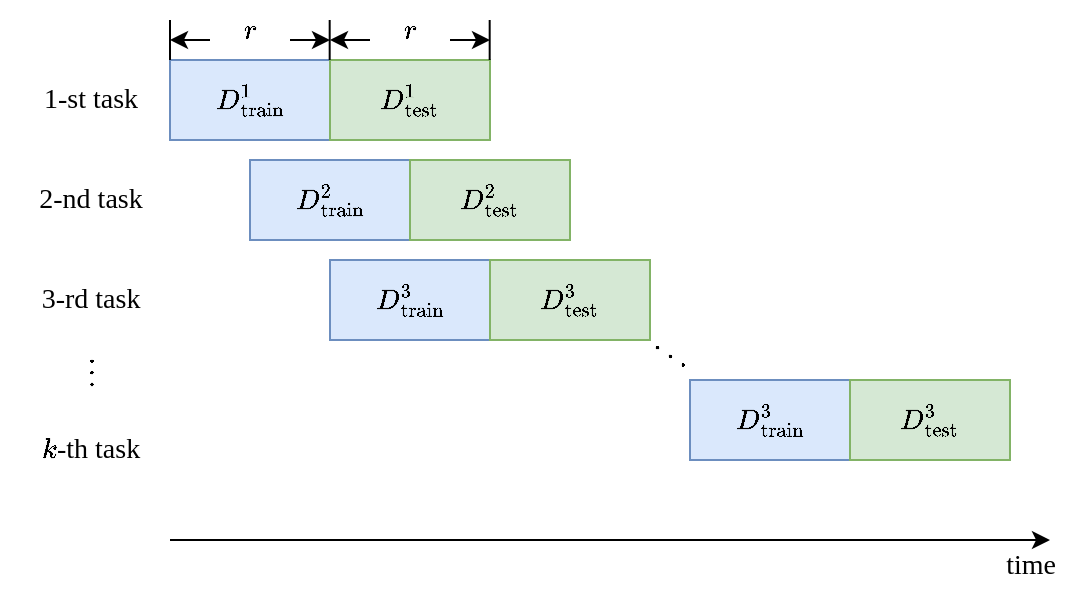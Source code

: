 <mxfile version="24.2.1" type="github">
  <diagram name="第 1 页" id="-favfwk0_6Bgqh363WiU">
    <mxGraphModel dx="779" dy="448" grid="1" gridSize="10" guides="1" tooltips="1" connect="1" arrows="1" fold="1" page="1" pageScale="1" pageWidth="827" pageHeight="1169" math="1" shadow="0">
      <root>
        <mxCell id="0" />
        <mxCell id="1" parent="0" />
        <mxCell id="jHQ71wUGAKdWTWvxTBNR-1" value="$$D^1_{\text{train}}$$" style="rounded=0;whiteSpace=wrap;html=1;fillColor=#dae8fc;strokeColor=#6c8ebf;" vertex="1" parent="1">
          <mxGeometry x="120" y="440" width="80" height="40" as="geometry" />
        </mxCell>
        <mxCell id="jHQ71wUGAKdWTWvxTBNR-2" value="$$D^1_{\text{test}}$$" style="rounded=0;whiteSpace=wrap;html=1;fillColor=#d5e8d4;strokeColor=#82b366;" vertex="1" parent="1">
          <mxGeometry x="200" y="440" width="80" height="40" as="geometry" />
        </mxCell>
        <mxCell id="jHQ71wUGAKdWTWvxTBNR-13" value="$$D^2_{\text{train}}$$" style="rounded=0;whiteSpace=wrap;html=1;fillColor=#dae8fc;strokeColor=#6c8ebf;" vertex="1" parent="1">
          <mxGeometry x="160" y="490" width="80" height="40" as="geometry" />
        </mxCell>
        <mxCell id="jHQ71wUGAKdWTWvxTBNR-14" value="$$D^2_{\text{test}}$$" style="rounded=0;whiteSpace=wrap;html=1;fillColor=#d5e8d4;strokeColor=#82b366;" vertex="1" parent="1">
          <mxGeometry x="240" y="490" width="80" height="40" as="geometry" />
        </mxCell>
        <mxCell id="jHQ71wUGAKdWTWvxTBNR-15" value="$$D^3_{\text{train}}$$" style="rounded=0;whiteSpace=wrap;html=1;fillColor=#dae8fc;strokeColor=#6c8ebf;" vertex="1" parent="1">
          <mxGeometry x="200" y="540" width="80" height="40" as="geometry" />
        </mxCell>
        <mxCell id="jHQ71wUGAKdWTWvxTBNR-16" value="$$D^3_{\text{test}}$$" style="rounded=0;whiteSpace=wrap;html=1;fillColor=#d5e8d4;strokeColor=#82b366;" vertex="1" parent="1">
          <mxGeometry x="280" y="540" width="80" height="40" as="geometry" />
        </mxCell>
        <mxCell id="jHQ71wUGAKdWTWvxTBNR-17" value="$$D^3_{\text{train}}$$" style="rounded=0;whiteSpace=wrap;html=1;fillColor=#dae8fc;strokeColor=#6c8ebf;" vertex="1" parent="1">
          <mxGeometry x="380" y="600" width="80" height="40" as="geometry" />
        </mxCell>
        <mxCell id="jHQ71wUGAKdWTWvxTBNR-18" value="$$D^3_{\text{test}}$$" style="rounded=0;whiteSpace=wrap;html=1;fillColor=#d5e8d4;strokeColor=#82b366;" vertex="1" parent="1">
          <mxGeometry x="460" y="600" width="80" height="40" as="geometry" />
        </mxCell>
        <mxCell id="jHQ71wUGAKdWTWvxTBNR-19" value="$$\ddots$$" style="text;html=1;align=center;verticalAlign=middle;resizable=0;points=[];autosize=1;strokeColor=none;fillColor=none;" vertex="1" parent="1">
          <mxGeometry x="330" y="570" width="80" height="30" as="geometry" />
        </mxCell>
        <mxCell id="jHQ71wUGAKdWTWvxTBNR-20" value="" style="endArrow=classic;html=1;rounded=0;" edge="1" parent="1">
          <mxGeometry width="50" height="50" relative="1" as="geometry">
            <mxPoint x="120" y="680" as="sourcePoint" />
            <mxPoint x="560" y="680" as="targetPoint" />
          </mxGeometry>
        </mxCell>
        <mxCell id="jHQ71wUGAKdWTWvxTBNR-21" value="&lt;font style=&quot;font-size: 14px;&quot; face=&quot;Times New Roman&quot;&gt;time&lt;/font&gt;" style="text;html=1;align=center;verticalAlign=middle;resizable=0;points=[];autosize=1;strokeColor=none;fillColor=none;" vertex="1" parent="1">
          <mxGeometry x="525" y="678" width="50" height="30" as="geometry" />
        </mxCell>
        <mxCell id="jHQ71wUGAKdWTWvxTBNR-22" value="&lt;font style=&quot;font-size: 14px;&quot; face=&quot;Times New Roman&quot;&gt;1-st task&lt;/font&gt;" style="text;html=1;align=center;verticalAlign=middle;resizable=0;points=[];autosize=1;strokeColor=none;fillColor=none;" vertex="1" parent="1">
          <mxGeometry x="45" y="445" width="70" height="30" as="geometry" />
        </mxCell>
        <mxCell id="jHQ71wUGAKdWTWvxTBNR-23" value="&lt;font style=&quot;font-size: 14px;&quot; face=&quot;Times New Roman&quot;&gt;2-nd task&lt;/font&gt;" style="text;html=1;align=center;verticalAlign=middle;resizable=0;points=[];autosize=1;strokeColor=none;fillColor=none;" vertex="1" parent="1">
          <mxGeometry x="40" y="495" width="80" height="30" as="geometry" />
        </mxCell>
        <mxCell id="jHQ71wUGAKdWTWvxTBNR-24" value="&lt;font style=&quot;font-size: 14px;&quot; face=&quot;Times New Roman&quot;&gt;3-rd task&lt;/font&gt;" style="text;html=1;align=center;verticalAlign=middle;resizable=0;points=[];autosize=1;strokeColor=none;fillColor=none;" vertex="1" parent="1">
          <mxGeometry x="45" y="545" width="70" height="30" as="geometry" />
        </mxCell>
        <mxCell id="jHQ71wUGAKdWTWvxTBNR-25" value="$$\vdots$$" style="text;html=1;align=center;verticalAlign=middle;resizable=0;points=[];autosize=1;strokeColor=none;fillColor=none;" vertex="1" parent="1">
          <mxGeometry x="40" y="580" width="80" height="30" as="geometry" />
        </mxCell>
        <mxCell id="jHQ71wUGAKdWTWvxTBNR-26" value="&lt;font style=&quot;font-size: 14px;&quot; face=&quot;Times New Roman&quot;&gt;\(k\)-th task&lt;/font&gt;" style="text;html=1;align=center;verticalAlign=middle;resizable=0;points=[];autosize=1;strokeColor=none;fillColor=none;" vertex="1" parent="1">
          <mxGeometry x="35" y="620" width="90" height="30" as="geometry" />
        </mxCell>
        <mxCell id="jHQ71wUGAKdWTWvxTBNR-27" value="" style="endArrow=none;html=1;rounded=0;exitX=0;exitY=0;exitDx=0;exitDy=0;" edge="1" parent="1" source="jHQ71wUGAKdWTWvxTBNR-1">
          <mxGeometry width="50" height="50" relative="1" as="geometry">
            <mxPoint x="290" y="400" as="sourcePoint" />
            <mxPoint x="120" y="420" as="targetPoint" />
          </mxGeometry>
        </mxCell>
        <mxCell id="jHQ71wUGAKdWTWvxTBNR-28" value="" style="endArrow=classic;html=1;rounded=0;" edge="1" parent="1">
          <mxGeometry width="50" height="50" relative="1" as="geometry">
            <mxPoint x="140" y="430" as="sourcePoint" />
            <mxPoint x="120" y="430" as="targetPoint" />
          </mxGeometry>
        </mxCell>
        <mxCell id="jHQ71wUGAKdWTWvxTBNR-29" value="$$r$$" style="text;html=1;align=center;verticalAlign=middle;resizable=0;points=[];autosize=1;strokeColor=none;fillColor=none;" vertex="1" parent="1">
          <mxGeometry x="135" y="410" width="50" height="30" as="geometry" />
        </mxCell>
        <mxCell id="jHQ71wUGAKdWTWvxTBNR-30" value="" style="endArrow=classic;html=1;rounded=0;" edge="1" parent="1">
          <mxGeometry width="50" height="50" relative="1" as="geometry">
            <mxPoint x="180" y="430" as="sourcePoint" />
            <mxPoint x="200" y="430" as="targetPoint" />
          </mxGeometry>
        </mxCell>
        <mxCell id="jHQ71wUGAKdWTWvxTBNR-31" value="" style="endArrow=none;html=1;rounded=0;exitX=0;exitY=0;exitDx=0;exitDy=0;" edge="1" parent="1">
          <mxGeometry width="50" height="50" relative="1" as="geometry">
            <mxPoint x="199.84" y="440" as="sourcePoint" />
            <mxPoint x="199.84" y="420" as="targetPoint" />
          </mxGeometry>
        </mxCell>
        <mxCell id="jHQ71wUGAKdWTWvxTBNR-32" value="" style="endArrow=classic;html=1;rounded=0;" edge="1" parent="1">
          <mxGeometry width="50" height="50" relative="1" as="geometry">
            <mxPoint x="220" y="430" as="sourcePoint" />
            <mxPoint x="200" y="430" as="targetPoint" />
          </mxGeometry>
        </mxCell>
        <mxCell id="jHQ71wUGAKdWTWvxTBNR-33" value="$$r$$" style="text;html=1;align=center;verticalAlign=middle;resizable=0;points=[];autosize=1;strokeColor=none;fillColor=none;" vertex="1" parent="1">
          <mxGeometry x="215" y="410" width="50" height="30" as="geometry" />
        </mxCell>
        <mxCell id="jHQ71wUGAKdWTWvxTBNR-34" value="" style="endArrow=classic;html=1;rounded=0;" edge="1" parent="1">
          <mxGeometry width="50" height="50" relative="1" as="geometry">
            <mxPoint x="260" y="430" as="sourcePoint" />
            <mxPoint x="280" y="430" as="targetPoint" />
          </mxGeometry>
        </mxCell>
        <mxCell id="jHQ71wUGAKdWTWvxTBNR-35" value="" style="endArrow=none;html=1;rounded=0;exitX=0;exitY=0;exitDx=0;exitDy=0;" edge="1" parent="1">
          <mxGeometry width="50" height="50" relative="1" as="geometry">
            <mxPoint x="279.84" y="440" as="sourcePoint" />
            <mxPoint x="279.84" y="420" as="targetPoint" />
          </mxGeometry>
        </mxCell>
      </root>
    </mxGraphModel>
  </diagram>
</mxfile>
